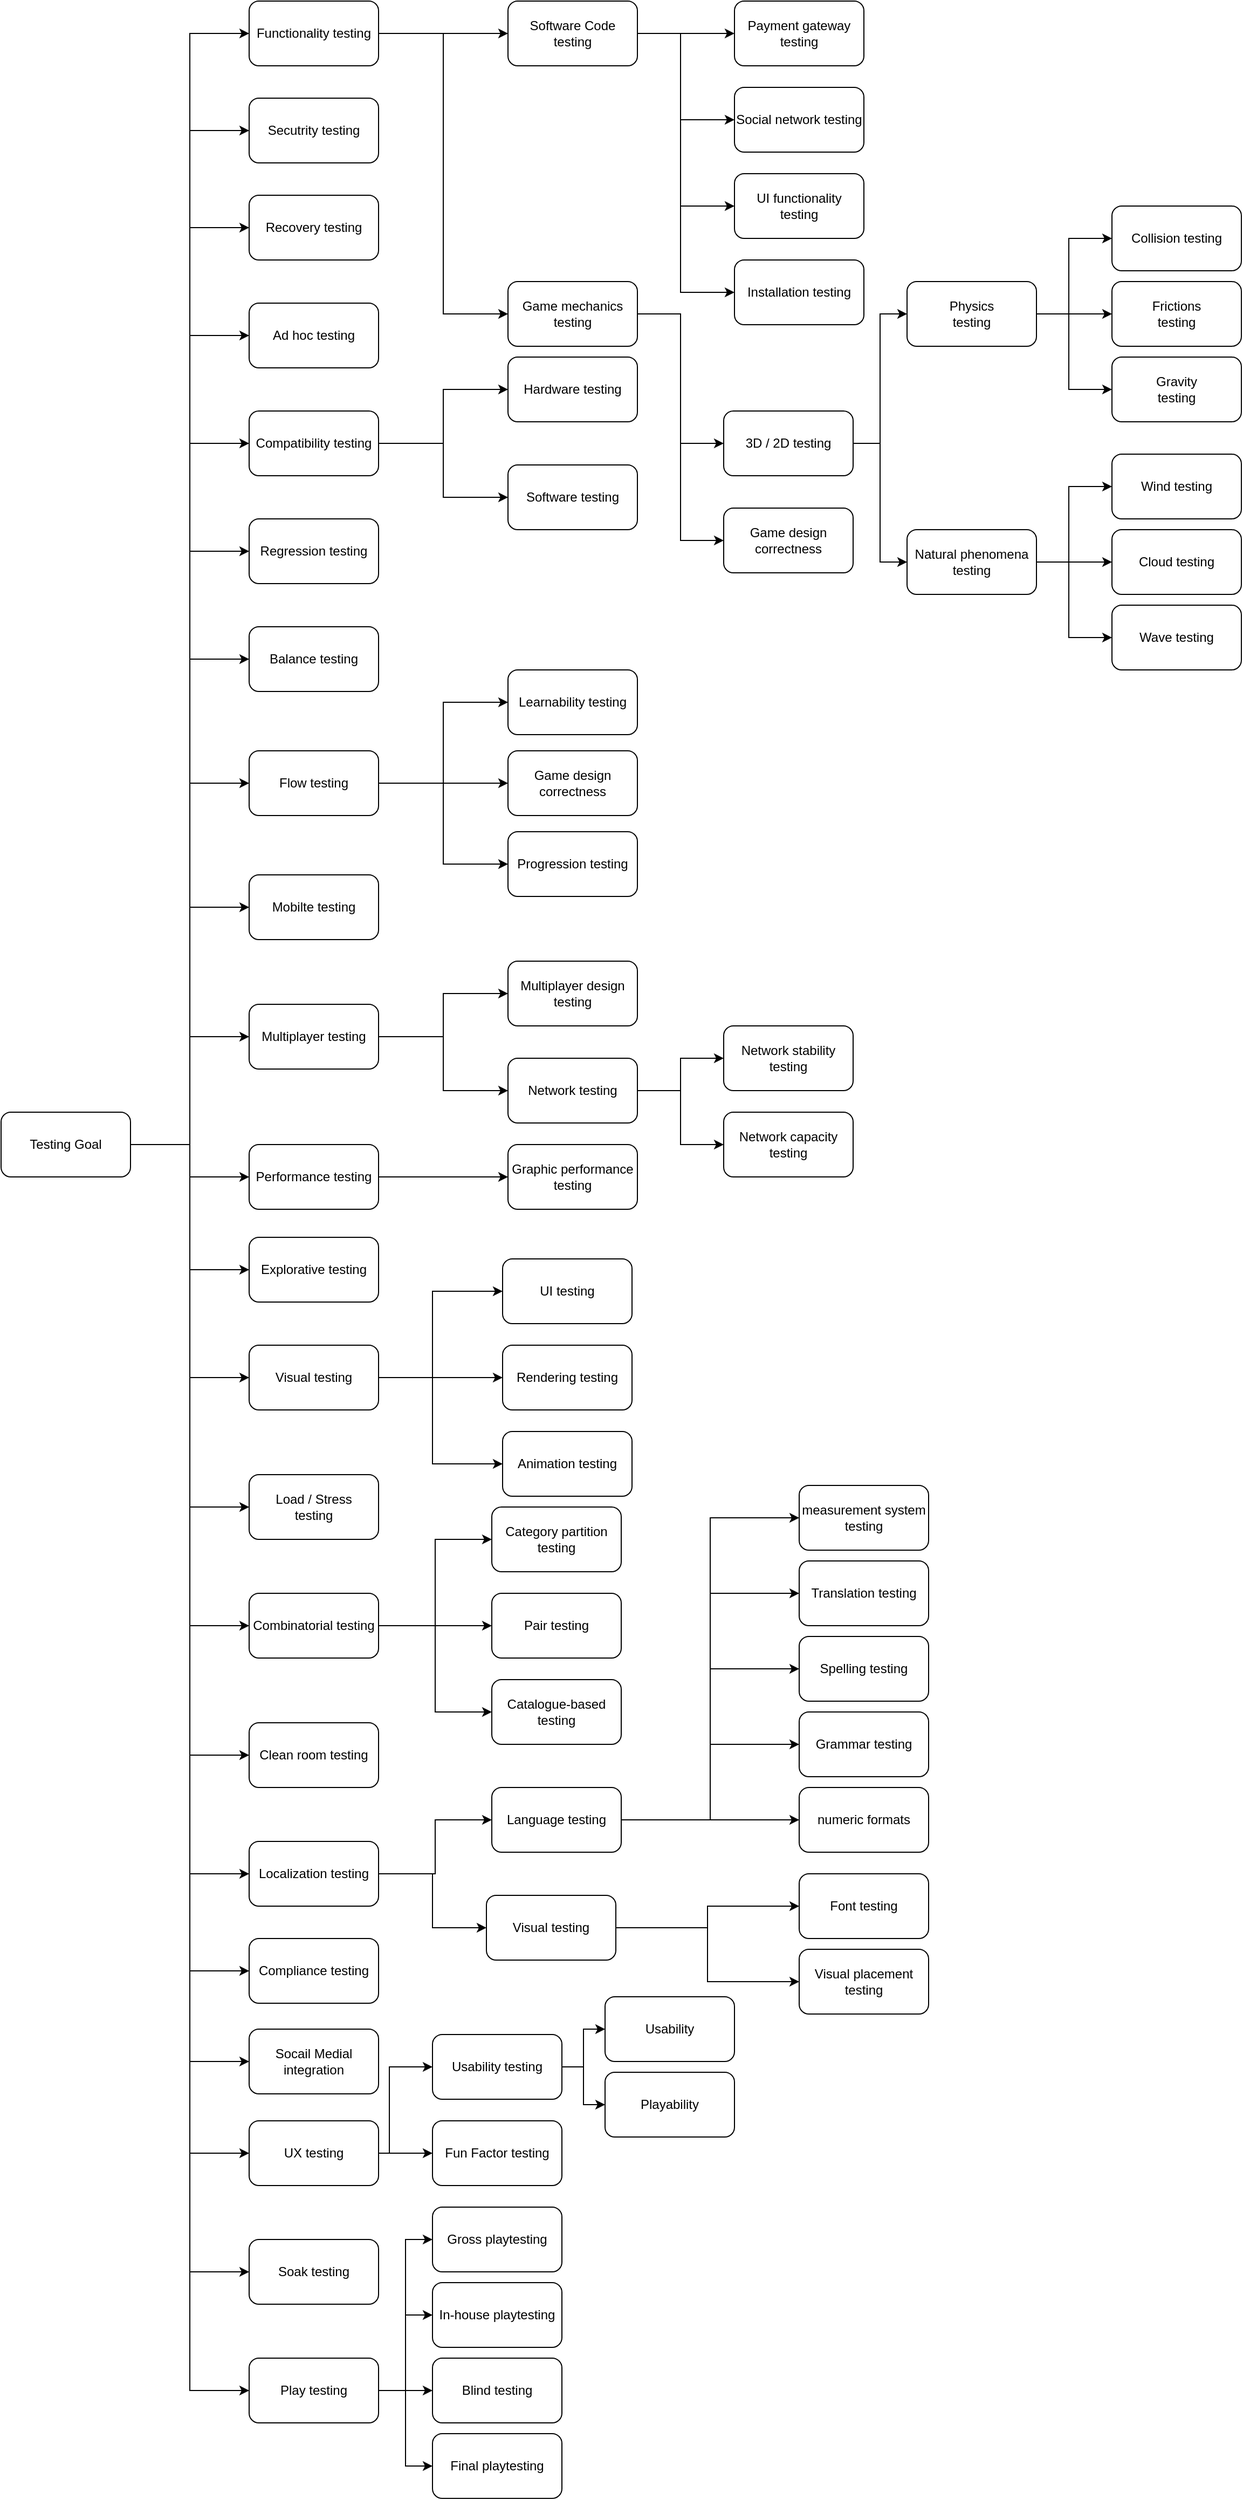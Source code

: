 <mxfile version="21.5.2" type="github">
  <diagram name="Page-1" id="cM-O7VzIuI8APUyh6PXv">
    <mxGraphModel dx="2580" dy="1861" grid="1" gridSize="10" guides="1" tooltips="1" connect="1" arrows="1" fold="1" page="1" pageScale="1" pageWidth="1169" pageHeight="827" math="0" shadow="0">
      <root>
        <mxCell id="0" />
        <mxCell id="1" parent="0" />
        <mxCell id="hfoDs-c5PxvxWzJKswEb-203" style="edgeStyle=orthogonalEdgeStyle;rounded=0;orthogonalLoop=1;jettySize=auto;html=1;entryX=0;entryY=0.5;entryDx=0;entryDy=0;" edge="1" parent="1" source="hfoDs-c5PxvxWzJKswEb-1" target="hfoDs-c5PxvxWzJKswEb-105">
          <mxGeometry relative="1" as="geometry" />
        </mxCell>
        <mxCell id="hfoDs-c5PxvxWzJKswEb-204" style="edgeStyle=orthogonalEdgeStyle;rounded=0;orthogonalLoop=1;jettySize=auto;html=1;entryX=0;entryY=0.5;entryDx=0;entryDy=0;" edge="1" parent="1" source="hfoDs-c5PxvxWzJKswEb-1" target="hfoDs-c5PxvxWzJKswEb-71">
          <mxGeometry relative="1" as="geometry" />
        </mxCell>
        <mxCell id="hfoDs-c5PxvxWzJKswEb-205" style="edgeStyle=orthogonalEdgeStyle;rounded=0;orthogonalLoop=1;jettySize=auto;html=1;entryX=0;entryY=0.5;entryDx=0;entryDy=0;" edge="1" parent="1" source="hfoDs-c5PxvxWzJKswEb-1" target="hfoDs-c5PxvxWzJKswEb-103">
          <mxGeometry relative="1" as="geometry" />
        </mxCell>
        <mxCell id="hfoDs-c5PxvxWzJKswEb-206" style="edgeStyle=orthogonalEdgeStyle;rounded=0;orthogonalLoop=1;jettySize=auto;html=1;entryX=0;entryY=0.5;entryDx=0;entryDy=0;" edge="1" parent="1" source="hfoDs-c5PxvxWzJKswEb-1" target="hfoDs-c5PxvxWzJKswEb-56">
          <mxGeometry relative="1" as="geometry" />
        </mxCell>
        <mxCell id="hfoDs-c5PxvxWzJKswEb-207" style="edgeStyle=orthogonalEdgeStyle;rounded=0;orthogonalLoop=1;jettySize=auto;html=1;entryX=0;entryY=0.5;entryDx=0;entryDy=0;" edge="1" parent="1" source="hfoDs-c5PxvxWzJKswEb-1" target="hfoDs-c5PxvxWzJKswEb-59">
          <mxGeometry relative="1" as="geometry" />
        </mxCell>
        <mxCell id="hfoDs-c5PxvxWzJKswEb-208" style="edgeStyle=orthogonalEdgeStyle;rounded=0;orthogonalLoop=1;jettySize=auto;html=1;entryX=0;entryY=0.5;entryDx=0;entryDy=0;" edge="1" parent="1" source="hfoDs-c5PxvxWzJKswEb-1" target="hfoDs-c5PxvxWzJKswEb-167">
          <mxGeometry relative="1" as="geometry" />
        </mxCell>
        <mxCell id="hfoDs-c5PxvxWzJKswEb-209" style="edgeStyle=orthogonalEdgeStyle;rounded=0;orthogonalLoop=1;jettySize=auto;html=1;entryX=0;entryY=0.5;entryDx=0;entryDy=0;" edge="1" parent="1" source="hfoDs-c5PxvxWzJKswEb-1" target="hfoDs-c5PxvxWzJKswEb-189">
          <mxGeometry relative="1" as="geometry" />
        </mxCell>
        <mxCell id="hfoDs-c5PxvxWzJKswEb-210" style="edgeStyle=orthogonalEdgeStyle;rounded=0;orthogonalLoop=1;jettySize=auto;html=1;entryX=0;entryY=0.5;entryDx=0;entryDy=0;" edge="1" parent="1" source="hfoDs-c5PxvxWzJKswEb-1" target="hfoDs-c5PxvxWzJKswEb-193">
          <mxGeometry relative="1" as="geometry" />
        </mxCell>
        <mxCell id="hfoDs-c5PxvxWzJKswEb-211" style="edgeStyle=orthogonalEdgeStyle;rounded=0;orthogonalLoop=1;jettySize=auto;html=1;entryX=0;entryY=0.5;entryDx=0;entryDy=0;" edge="1" parent="1" source="hfoDs-c5PxvxWzJKswEb-1" target="hfoDs-c5PxvxWzJKswEb-194">
          <mxGeometry relative="1" as="geometry" />
        </mxCell>
        <mxCell id="hfoDs-c5PxvxWzJKswEb-212" style="edgeStyle=orthogonalEdgeStyle;rounded=0;orthogonalLoop=1;jettySize=auto;html=1;entryX=0;entryY=0.5;entryDx=0;entryDy=0;" edge="1" parent="1" source="hfoDs-c5PxvxWzJKswEb-1" target="hfoDs-c5PxvxWzJKswEb-2">
          <mxGeometry relative="1" as="geometry" />
        </mxCell>
        <mxCell id="hfoDs-c5PxvxWzJKswEb-213" style="edgeStyle=orthogonalEdgeStyle;rounded=0;orthogonalLoop=1;jettySize=auto;html=1;entryX=0;entryY=0.5;entryDx=0;entryDy=0;" edge="1" parent="1" source="hfoDs-c5PxvxWzJKswEb-1" target="hfoDs-c5PxvxWzJKswEb-111">
          <mxGeometry relative="1" as="geometry" />
        </mxCell>
        <mxCell id="hfoDs-c5PxvxWzJKswEb-214" style="edgeStyle=orthogonalEdgeStyle;rounded=0;orthogonalLoop=1;jettySize=auto;html=1;entryX=0;entryY=0.5;entryDx=0;entryDy=0;" edge="1" parent="1" source="hfoDs-c5PxvxWzJKswEb-1" target="hfoDs-c5PxvxWzJKswEb-113">
          <mxGeometry relative="1" as="geometry" />
        </mxCell>
        <mxCell id="hfoDs-c5PxvxWzJKswEb-215" style="edgeStyle=orthogonalEdgeStyle;rounded=0;orthogonalLoop=1;jettySize=auto;html=1;entryX=0;entryY=0.5;entryDx=0;entryDy=0;" edge="1" parent="1" source="hfoDs-c5PxvxWzJKswEb-1" target="hfoDs-c5PxvxWzJKswEb-137">
          <mxGeometry relative="1" as="geometry" />
        </mxCell>
        <mxCell id="hfoDs-c5PxvxWzJKswEb-216" style="edgeStyle=orthogonalEdgeStyle;rounded=0;orthogonalLoop=1;jettySize=auto;html=1;entryX=0;entryY=0.5;entryDx=0;entryDy=0;" edge="1" parent="1" source="hfoDs-c5PxvxWzJKswEb-1" target="hfoDs-c5PxvxWzJKswEb-122">
          <mxGeometry relative="1" as="geometry" />
        </mxCell>
        <mxCell id="hfoDs-c5PxvxWzJKswEb-217" style="edgeStyle=orthogonalEdgeStyle;rounded=0;orthogonalLoop=1;jettySize=auto;html=1;entryX=0;entryY=0.5;entryDx=0;entryDy=0;" edge="1" parent="1" source="hfoDs-c5PxvxWzJKswEb-1" target="hfoDs-c5PxvxWzJKswEb-171">
          <mxGeometry relative="1" as="geometry" />
        </mxCell>
        <mxCell id="hfoDs-c5PxvxWzJKswEb-218" style="edgeStyle=orthogonalEdgeStyle;rounded=0;orthogonalLoop=1;jettySize=auto;html=1;entryX=0;entryY=0.5;entryDx=0;entryDy=0;" edge="1" parent="1" source="hfoDs-c5PxvxWzJKswEb-1" target="hfoDs-c5PxvxWzJKswEb-139">
          <mxGeometry relative="1" as="geometry" />
        </mxCell>
        <mxCell id="hfoDs-c5PxvxWzJKswEb-219" style="edgeStyle=orthogonalEdgeStyle;rounded=0;orthogonalLoop=1;jettySize=auto;html=1;entryX=0;entryY=0.5;entryDx=0;entryDy=0;" edge="1" parent="1" source="hfoDs-c5PxvxWzJKswEb-1" target="hfoDs-c5PxvxWzJKswEb-191">
          <mxGeometry relative="1" as="geometry" />
        </mxCell>
        <mxCell id="hfoDs-c5PxvxWzJKswEb-220" style="edgeStyle=orthogonalEdgeStyle;rounded=0;orthogonalLoop=1;jettySize=auto;html=1;entryX=0;entryY=0.5;entryDx=0;entryDy=0;" edge="1" parent="1" source="hfoDs-c5PxvxWzJKswEb-1" target="hfoDs-c5PxvxWzJKswEb-187">
          <mxGeometry relative="1" as="geometry" />
        </mxCell>
        <mxCell id="hfoDs-c5PxvxWzJKswEb-221" style="edgeStyle=orthogonalEdgeStyle;rounded=0;orthogonalLoop=1;jettySize=auto;html=1;entryX=0;entryY=0.5;entryDx=0;entryDy=0;" edge="1" parent="1" source="hfoDs-c5PxvxWzJKswEb-1" target="hfoDs-c5PxvxWzJKswEb-84">
          <mxGeometry relative="1" as="geometry" />
        </mxCell>
        <mxCell id="hfoDs-c5PxvxWzJKswEb-222" style="edgeStyle=orthogonalEdgeStyle;rounded=0;orthogonalLoop=1;jettySize=auto;html=1;entryX=0;entryY=0.5;entryDx=0;entryDy=0;" edge="1" parent="1" source="hfoDs-c5PxvxWzJKswEb-1" target="hfoDs-c5PxvxWzJKswEb-185">
          <mxGeometry relative="1" as="geometry" />
        </mxCell>
        <mxCell id="hfoDs-c5PxvxWzJKswEb-223" style="edgeStyle=orthogonalEdgeStyle;rounded=0;orthogonalLoop=1;jettySize=auto;html=1;entryX=0;entryY=0.5;entryDx=0;entryDy=0;" edge="1" parent="1" source="hfoDs-c5PxvxWzJKswEb-1" target="hfoDs-c5PxvxWzJKswEb-173">
          <mxGeometry relative="1" as="geometry" />
        </mxCell>
        <mxCell id="hfoDs-c5PxvxWzJKswEb-227" style="edgeStyle=orthogonalEdgeStyle;rounded=0;orthogonalLoop=1;jettySize=auto;html=1;entryX=0;entryY=0.5;entryDx=0;entryDy=0;" edge="1" parent="1" source="hfoDs-c5PxvxWzJKswEb-1" target="hfoDs-c5PxvxWzJKswEb-61">
          <mxGeometry relative="1" as="geometry" />
        </mxCell>
        <mxCell id="hfoDs-c5PxvxWzJKswEb-1" value="Testing Goal" style="rounded=1;whiteSpace=wrap;html=1;" vertex="1" parent="1">
          <mxGeometry x="10" y="300" width="120" height="60" as="geometry" />
        </mxCell>
        <mxCell id="hfoDs-c5PxvxWzJKswEb-5" value="" style="edgeStyle=orthogonalEdgeStyle;rounded=0;orthogonalLoop=1;jettySize=auto;html=1;" edge="1" parent="1" source="hfoDs-c5PxvxWzJKswEb-2" target="hfoDs-c5PxvxWzJKswEb-4">
          <mxGeometry relative="1" as="geometry" />
        </mxCell>
        <mxCell id="hfoDs-c5PxvxWzJKswEb-200" style="edgeStyle=orthogonalEdgeStyle;rounded=0;orthogonalLoop=1;jettySize=auto;html=1;entryX=0;entryY=0.5;entryDx=0;entryDy=0;" edge="1" parent="1" source="hfoDs-c5PxvxWzJKswEb-2" target="hfoDs-c5PxvxWzJKswEb-6">
          <mxGeometry relative="1" as="geometry" />
        </mxCell>
        <mxCell id="hfoDs-c5PxvxWzJKswEb-2" value="Functionality testing" style="rounded=1;whiteSpace=wrap;html=1;" vertex="1" parent="1">
          <mxGeometry x="240" y="-730" width="120" height="60" as="geometry" />
        </mxCell>
        <mxCell id="hfoDs-c5PxvxWzJKswEb-37" value="" style="edgeStyle=orthogonalEdgeStyle;rounded=0;orthogonalLoop=1;jettySize=auto;html=1;" edge="1" parent="1" source="hfoDs-c5PxvxWzJKswEb-4" target="hfoDs-c5PxvxWzJKswEb-36">
          <mxGeometry relative="1" as="geometry" />
        </mxCell>
        <mxCell id="hfoDs-c5PxvxWzJKswEb-41" value="" style="edgeStyle=orthogonalEdgeStyle;rounded=0;orthogonalLoop=1;jettySize=auto;html=1;" edge="1" parent="1" source="hfoDs-c5PxvxWzJKswEb-4" target="hfoDs-c5PxvxWzJKswEb-40">
          <mxGeometry relative="1" as="geometry">
            <Array as="points">
              <mxPoint x="640" y="-700" />
              <mxPoint x="640" y="-540" />
            </Array>
          </mxGeometry>
        </mxCell>
        <mxCell id="hfoDs-c5PxvxWzJKswEb-52" value="" style="edgeStyle=orthogonalEdgeStyle;rounded=0;orthogonalLoop=1;jettySize=auto;html=1;" edge="1" parent="1" source="hfoDs-c5PxvxWzJKswEb-4" target="hfoDs-c5PxvxWzJKswEb-51">
          <mxGeometry relative="1" as="geometry">
            <Array as="points">
              <mxPoint x="640" y="-700" />
              <mxPoint x="640" y="-620" />
            </Array>
          </mxGeometry>
        </mxCell>
        <mxCell id="hfoDs-c5PxvxWzJKswEb-55" value="" style="edgeStyle=orthogonalEdgeStyle;rounded=0;orthogonalLoop=1;jettySize=auto;html=1;" edge="1" parent="1" source="hfoDs-c5PxvxWzJKswEb-4" target="hfoDs-c5PxvxWzJKswEb-54">
          <mxGeometry relative="1" as="geometry">
            <Array as="points">
              <mxPoint x="640" y="-700" />
              <mxPoint x="640" y="-460" />
            </Array>
          </mxGeometry>
        </mxCell>
        <mxCell id="hfoDs-c5PxvxWzJKswEb-4" value="Software Code&lt;br&gt;testing" style="rounded=1;whiteSpace=wrap;html=1;" vertex="1" parent="1">
          <mxGeometry x="480" y="-730" width="120" height="60" as="geometry" />
        </mxCell>
        <mxCell id="hfoDs-c5PxvxWzJKswEb-201" style="edgeStyle=orthogonalEdgeStyle;rounded=0;orthogonalLoop=1;jettySize=auto;html=1;entryX=0;entryY=0.5;entryDx=0;entryDy=0;" edge="1" parent="1" source="hfoDs-c5PxvxWzJKswEb-6" target="hfoDs-c5PxvxWzJKswEb-23">
          <mxGeometry relative="1" as="geometry" />
        </mxCell>
        <mxCell id="hfoDs-c5PxvxWzJKswEb-202" style="edgeStyle=orthogonalEdgeStyle;rounded=0;orthogonalLoop=1;jettySize=auto;html=1;entryX=0;entryY=0.5;entryDx=0;entryDy=0;" edge="1" parent="1" source="hfoDs-c5PxvxWzJKswEb-6" target="hfoDs-c5PxvxWzJKswEb-121">
          <mxGeometry relative="1" as="geometry" />
        </mxCell>
        <mxCell id="hfoDs-c5PxvxWzJKswEb-6" value="Game mechanics testing" style="rounded=1;whiteSpace=wrap;html=1;" vertex="1" parent="1">
          <mxGeometry x="480" y="-470" width="120" height="60" as="geometry" />
        </mxCell>
        <mxCell id="hfoDs-c5PxvxWzJKswEb-14" value="" style="edgeStyle=orthogonalEdgeStyle;rounded=0;orthogonalLoop=1;jettySize=auto;html=1;entryX=0;entryY=0.5;entryDx=0;entryDy=0;" edge="1" parent="1" source="hfoDs-c5PxvxWzJKswEb-10" target="hfoDs-c5PxvxWzJKswEb-15">
          <mxGeometry relative="1" as="geometry">
            <Array as="points">
              <mxPoint x="1010" y="-440" />
              <mxPoint x="1010" y="-440" />
            </Array>
          </mxGeometry>
        </mxCell>
        <mxCell id="hfoDs-c5PxvxWzJKswEb-17" value="" style="edgeStyle=orthogonalEdgeStyle;rounded=0;orthogonalLoop=1;jettySize=auto;html=1;entryX=0;entryY=0.5;entryDx=0;entryDy=0;" edge="1" parent="1" source="hfoDs-c5PxvxWzJKswEb-10" target="hfoDs-c5PxvxWzJKswEb-13">
          <mxGeometry relative="1" as="geometry">
            <Array as="points">
              <mxPoint x="1000" y="-440" />
              <mxPoint x="1000" y="-510" />
            </Array>
          </mxGeometry>
        </mxCell>
        <mxCell id="hfoDs-c5PxvxWzJKswEb-19" value="" style="edgeStyle=orthogonalEdgeStyle;rounded=0;orthogonalLoop=1;jettySize=auto;html=1;exitX=1;exitY=0.5;exitDx=0;exitDy=0;entryX=0;entryY=0.5;entryDx=0;entryDy=0;" edge="1" parent="1" source="hfoDs-c5PxvxWzJKswEb-10" target="hfoDs-c5PxvxWzJKswEb-18">
          <mxGeometry relative="1" as="geometry">
            <Array as="points">
              <mxPoint x="1000" y="-440" />
              <mxPoint x="1000" y="-370" />
            </Array>
          </mxGeometry>
        </mxCell>
        <mxCell id="hfoDs-c5PxvxWzJKswEb-10" value="Physics&lt;br&gt;testing" style="rounded=1;whiteSpace=wrap;html=1;" vertex="1" parent="1">
          <mxGeometry x="850" y="-470" width="120" height="60" as="geometry" />
        </mxCell>
        <mxCell id="hfoDs-c5PxvxWzJKswEb-13" value="Collision testing" style="rounded=1;whiteSpace=wrap;html=1;" vertex="1" parent="1">
          <mxGeometry x="1040" y="-540" width="120" height="60" as="geometry" />
        </mxCell>
        <mxCell id="hfoDs-c5PxvxWzJKswEb-15" value="Frictions&lt;br&gt;testing" style="rounded=1;whiteSpace=wrap;html=1;" vertex="1" parent="1">
          <mxGeometry x="1040" y="-470" width="120" height="60" as="geometry" />
        </mxCell>
        <mxCell id="hfoDs-c5PxvxWzJKswEb-18" value="Gravity&lt;br&gt;testing" style="rounded=1;whiteSpace=wrap;html=1;" vertex="1" parent="1">
          <mxGeometry x="1040" y="-400" width="120" height="60" as="geometry" />
        </mxCell>
        <mxCell id="hfoDs-c5PxvxWzJKswEb-127" style="edgeStyle=orthogonalEdgeStyle;rounded=0;orthogonalLoop=1;jettySize=auto;html=1;entryX=0;entryY=0.5;entryDx=0;entryDy=0;" edge="1" parent="1" source="hfoDs-c5PxvxWzJKswEb-23" target="hfoDs-c5PxvxWzJKswEb-29">
          <mxGeometry relative="1" as="geometry" />
        </mxCell>
        <mxCell id="hfoDs-c5PxvxWzJKswEb-128" style="edgeStyle=orthogonalEdgeStyle;rounded=0;orthogonalLoop=1;jettySize=auto;html=1;entryX=0;entryY=0.5;entryDx=0;entryDy=0;" edge="1" parent="1" source="hfoDs-c5PxvxWzJKswEb-23" target="hfoDs-c5PxvxWzJKswEb-10">
          <mxGeometry relative="1" as="geometry" />
        </mxCell>
        <mxCell id="hfoDs-c5PxvxWzJKswEb-23" value="3D / 2D testing" style="rounded=1;whiteSpace=wrap;html=1;" vertex="1" parent="1">
          <mxGeometry x="680" y="-350" width="120" height="60" as="geometry" />
        </mxCell>
        <mxCell id="hfoDs-c5PxvxWzJKswEb-26" value="" style="edgeStyle=orthogonalEdgeStyle;rounded=0;orthogonalLoop=1;jettySize=auto;html=1;" edge="1" parent="1" source="hfoDs-c5PxvxWzJKswEb-29" target="hfoDs-c5PxvxWzJKswEb-30">
          <mxGeometry relative="1" as="geometry">
            <Array as="points">
              <mxPoint x="1000" y="-210" />
              <mxPoint x="1000" y="-280" />
            </Array>
          </mxGeometry>
        </mxCell>
        <mxCell id="hfoDs-c5PxvxWzJKswEb-27" value="" style="edgeStyle=orthogonalEdgeStyle;rounded=0;orthogonalLoop=1;jettySize=auto;html=1;" edge="1" parent="1" source="hfoDs-c5PxvxWzJKswEb-29" target="hfoDs-c5PxvxWzJKswEb-31">
          <mxGeometry relative="1" as="geometry">
            <Array as="points">
              <mxPoint x="1030" y="-210" />
              <mxPoint x="1030" y="-210" />
            </Array>
          </mxGeometry>
        </mxCell>
        <mxCell id="hfoDs-c5PxvxWzJKswEb-28" value="" style="edgeStyle=orthogonalEdgeStyle;rounded=0;orthogonalLoop=1;jettySize=auto;html=1;exitX=1;exitY=0.5;exitDx=0;exitDy=0;entryX=0;entryY=0.5;entryDx=0;entryDy=0;" edge="1" parent="1" source="hfoDs-c5PxvxWzJKswEb-29" target="hfoDs-c5PxvxWzJKswEb-32">
          <mxGeometry relative="1" as="geometry">
            <Array as="points">
              <mxPoint x="1000" y="-210" />
              <mxPoint x="1000" y="-140" />
            </Array>
          </mxGeometry>
        </mxCell>
        <mxCell id="hfoDs-c5PxvxWzJKswEb-29" value="Natural phenomena&lt;br&gt;testing" style="rounded=1;whiteSpace=wrap;html=1;" vertex="1" parent="1">
          <mxGeometry x="850" y="-240" width="120" height="60" as="geometry" />
        </mxCell>
        <mxCell id="hfoDs-c5PxvxWzJKswEb-30" value="Wind testing" style="rounded=1;whiteSpace=wrap;html=1;" vertex="1" parent="1">
          <mxGeometry x="1040" y="-310" width="120" height="60" as="geometry" />
        </mxCell>
        <mxCell id="hfoDs-c5PxvxWzJKswEb-31" value="Cloud testing" style="rounded=1;whiteSpace=wrap;html=1;" vertex="1" parent="1">
          <mxGeometry x="1040" y="-240" width="120" height="60" as="geometry" />
        </mxCell>
        <mxCell id="hfoDs-c5PxvxWzJKswEb-32" value="Wave testing" style="rounded=1;whiteSpace=wrap;html=1;" vertex="1" parent="1">
          <mxGeometry x="1040" y="-170" width="120" height="60" as="geometry" />
        </mxCell>
        <mxCell id="hfoDs-c5PxvxWzJKswEb-36" value="Payment gateway testing" style="rounded=1;whiteSpace=wrap;html=1;" vertex="1" parent="1">
          <mxGeometry x="690" y="-730" width="120" height="60" as="geometry" />
        </mxCell>
        <mxCell id="hfoDs-c5PxvxWzJKswEb-40" value="UI functionality&lt;br style=&quot;border-color: var(--border-color);&quot;&gt;testing" style="rounded=1;whiteSpace=wrap;html=1;" vertex="1" parent="1">
          <mxGeometry x="690" y="-570" width="120" height="60" as="geometry" />
        </mxCell>
        <mxCell id="hfoDs-c5PxvxWzJKswEb-51" value="Social network testing" style="rounded=1;whiteSpace=wrap;html=1;" vertex="1" parent="1">
          <mxGeometry x="690" y="-650" width="120" height="60" as="geometry" />
        </mxCell>
        <mxCell id="hfoDs-c5PxvxWzJKswEb-54" value="Installation testing" style="rounded=1;whiteSpace=wrap;html=1;" vertex="1" parent="1">
          <mxGeometry x="690" y="-490" width="120" height="60" as="geometry" />
        </mxCell>
        <mxCell id="hfoDs-c5PxvxWzJKswEb-56" value="Balance testing" style="rounded=1;whiteSpace=wrap;html=1;" vertex="1" parent="1">
          <mxGeometry x="240" y="-150" width="120" height="60" as="geometry" />
        </mxCell>
        <mxCell id="hfoDs-c5PxvxWzJKswEb-59" value="Regression testing" style="rounded=1;whiteSpace=wrap;html=1;" vertex="1" parent="1">
          <mxGeometry x="240" y="-250" width="120" height="60" as="geometry" />
        </mxCell>
        <mxCell id="hfoDs-c5PxvxWzJKswEb-197" style="edgeStyle=orthogonalEdgeStyle;rounded=0;orthogonalLoop=1;jettySize=auto;html=1;entryX=0;entryY=0.5;entryDx=0;entryDy=0;" edge="1" parent="1" source="hfoDs-c5PxvxWzJKswEb-61" target="hfoDs-c5PxvxWzJKswEb-63">
          <mxGeometry relative="1" as="geometry" />
        </mxCell>
        <mxCell id="hfoDs-c5PxvxWzJKswEb-198" style="edgeStyle=orthogonalEdgeStyle;rounded=0;orthogonalLoop=1;jettySize=auto;html=1;entryX=0;entryY=0.5;entryDx=0;entryDy=0;" edge="1" parent="1" source="hfoDs-c5PxvxWzJKswEb-61" target="hfoDs-c5PxvxWzJKswEb-67">
          <mxGeometry relative="1" as="geometry" />
        </mxCell>
        <mxCell id="hfoDs-c5PxvxWzJKswEb-199" style="edgeStyle=orthogonalEdgeStyle;rounded=0;orthogonalLoop=1;jettySize=auto;html=1;entryX=0;entryY=0.5;entryDx=0;entryDy=0;" edge="1" parent="1" source="hfoDs-c5PxvxWzJKswEb-61" target="hfoDs-c5PxvxWzJKswEb-65">
          <mxGeometry relative="1" as="geometry" />
        </mxCell>
        <mxCell id="hfoDs-c5PxvxWzJKswEb-61" value="Flow testing" style="rounded=1;whiteSpace=wrap;html=1;" vertex="1" parent="1">
          <mxGeometry x="240" y="-35" width="120" height="60" as="geometry" />
        </mxCell>
        <mxCell id="hfoDs-c5PxvxWzJKswEb-63" value="Learnability testing" style="rounded=1;whiteSpace=wrap;html=1;" vertex="1" parent="1">
          <mxGeometry x="480" y="-110" width="120" height="60" as="geometry" />
        </mxCell>
        <mxCell id="hfoDs-c5PxvxWzJKswEb-65" value="Progression testing" style="rounded=1;whiteSpace=wrap;html=1;" vertex="1" parent="1">
          <mxGeometry x="480" y="40" width="120" height="60" as="geometry" />
        </mxCell>
        <mxCell id="hfoDs-c5PxvxWzJKswEb-67" value="Game design correctness" style="rounded=1;whiteSpace=wrap;html=1;" vertex="1" parent="1">
          <mxGeometry x="480" y="-35" width="120" height="60" as="geometry" />
        </mxCell>
        <mxCell id="hfoDs-c5PxvxWzJKswEb-74" value="" style="edgeStyle=orthogonalEdgeStyle;rounded=0;orthogonalLoop=1;jettySize=auto;html=1;" edge="1" parent="1" source="hfoDs-c5PxvxWzJKswEb-71" target="hfoDs-c5PxvxWzJKswEb-73">
          <mxGeometry relative="1" as="geometry" />
        </mxCell>
        <mxCell id="hfoDs-c5PxvxWzJKswEb-76" value="" style="edgeStyle=orthogonalEdgeStyle;rounded=0;orthogonalLoop=1;jettySize=auto;html=1;" edge="1" parent="1" source="hfoDs-c5PxvxWzJKswEb-71" target="hfoDs-c5PxvxWzJKswEb-75">
          <mxGeometry relative="1" as="geometry" />
        </mxCell>
        <mxCell id="hfoDs-c5PxvxWzJKswEb-71" value="Multiplayer testing" style="rounded=1;whiteSpace=wrap;html=1;" vertex="1" parent="1">
          <mxGeometry x="240" y="200" width="120" height="60" as="geometry" />
        </mxCell>
        <mxCell id="hfoDs-c5PxvxWzJKswEb-73" value="Multiplayer design testing" style="rounded=1;whiteSpace=wrap;html=1;" vertex="1" parent="1">
          <mxGeometry x="480" y="160" width="120" height="60" as="geometry" />
        </mxCell>
        <mxCell id="hfoDs-c5PxvxWzJKswEb-78" value="" style="edgeStyle=orthogonalEdgeStyle;rounded=0;orthogonalLoop=1;jettySize=auto;html=1;" edge="1" parent="1" source="hfoDs-c5PxvxWzJKswEb-75" target="hfoDs-c5PxvxWzJKswEb-77">
          <mxGeometry relative="1" as="geometry" />
        </mxCell>
        <mxCell id="hfoDs-c5PxvxWzJKswEb-80" value="" style="edgeStyle=orthogonalEdgeStyle;rounded=0;orthogonalLoop=1;jettySize=auto;html=1;" edge="1" parent="1" source="hfoDs-c5PxvxWzJKswEb-75" target="hfoDs-c5PxvxWzJKswEb-79">
          <mxGeometry relative="1" as="geometry" />
        </mxCell>
        <mxCell id="hfoDs-c5PxvxWzJKswEb-75" value="Network testing" style="rounded=1;whiteSpace=wrap;html=1;" vertex="1" parent="1">
          <mxGeometry x="480" y="250" width="120" height="60" as="geometry" />
        </mxCell>
        <mxCell id="hfoDs-c5PxvxWzJKswEb-77" value="Network stability testing" style="rounded=1;whiteSpace=wrap;html=1;" vertex="1" parent="1">
          <mxGeometry x="680" y="220" width="120" height="60" as="geometry" />
        </mxCell>
        <mxCell id="hfoDs-c5PxvxWzJKswEb-79" value="Network capacity testing" style="rounded=1;whiteSpace=wrap;html=1;" vertex="1" parent="1">
          <mxGeometry x="680" y="300" width="120" height="60" as="geometry" />
        </mxCell>
        <mxCell id="hfoDs-c5PxvxWzJKswEb-87" value="" style="edgeStyle=orthogonalEdgeStyle;rounded=0;orthogonalLoop=1;jettySize=auto;html=1;" edge="1" parent="1" source="hfoDs-c5PxvxWzJKswEb-84" target="hfoDs-c5PxvxWzJKswEb-86">
          <mxGeometry relative="1" as="geometry">
            <Array as="points">
              <mxPoint x="370" y="1265" />
              <mxPoint x="370" y="1185" />
            </Array>
          </mxGeometry>
        </mxCell>
        <mxCell id="hfoDs-c5PxvxWzJKswEb-102" value="" style="edgeStyle=orthogonalEdgeStyle;rounded=0;orthogonalLoop=1;jettySize=auto;html=1;" edge="1" parent="1" source="hfoDs-c5PxvxWzJKswEb-84" target="hfoDs-c5PxvxWzJKswEb-101">
          <mxGeometry relative="1" as="geometry" />
        </mxCell>
        <mxCell id="hfoDs-c5PxvxWzJKswEb-84" value="UX testing" style="rounded=1;whiteSpace=wrap;html=1;" vertex="1" parent="1">
          <mxGeometry x="240" y="1235" width="120" height="60" as="geometry" />
        </mxCell>
        <mxCell id="hfoDs-c5PxvxWzJKswEb-90" value="" style="edgeStyle=orthogonalEdgeStyle;rounded=0;orthogonalLoop=1;jettySize=auto;html=1;" edge="1" parent="1" source="hfoDs-c5PxvxWzJKswEb-86" target="hfoDs-c5PxvxWzJKswEb-89">
          <mxGeometry relative="1" as="geometry" />
        </mxCell>
        <mxCell id="hfoDs-c5PxvxWzJKswEb-92" value="" style="edgeStyle=orthogonalEdgeStyle;rounded=0;orthogonalLoop=1;jettySize=auto;html=1;" edge="1" parent="1" source="hfoDs-c5PxvxWzJKswEb-86" target="hfoDs-c5PxvxWzJKswEb-91">
          <mxGeometry relative="1" as="geometry" />
        </mxCell>
        <mxCell id="hfoDs-c5PxvxWzJKswEb-86" value="Usability testing" style="rounded=1;whiteSpace=wrap;html=1;" vertex="1" parent="1">
          <mxGeometry x="410" y="1155" width="120" height="60" as="geometry" />
        </mxCell>
        <mxCell id="hfoDs-c5PxvxWzJKswEb-89" value="Usability" style="rounded=1;whiteSpace=wrap;html=1;" vertex="1" parent="1">
          <mxGeometry x="570" y="1120" width="120" height="60" as="geometry" />
        </mxCell>
        <mxCell id="hfoDs-c5PxvxWzJKswEb-91" value="Playability" style="rounded=1;whiteSpace=wrap;html=1;" vertex="1" parent="1">
          <mxGeometry x="570" y="1190" width="120" height="60" as="geometry" />
        </mxCell>
        <mxCell id="hfoDs-c5PxvxWzJKswEb-101" value="Fun Factor testing" style="rounded=1;whiteSpace=wrap;html=1;" vertex="1" parent="1">
          <mxGeometry x="410" y="1235" width="120" height="60" as="geometry" />
        </mxCell>
        <mxCell id="hfoDs-c5PxvxWzJKswEb-103" value="Mobilte testing" style="rounded=1;whiteSpace=wrap;html=1;" vertex="1" parent="1">
          <mxGeometry x="240" y="80" width="120" height="60" as="geometry" />
        </mxCell>
        <mxCell id="hfoDs-c5PxvxWzJKswEb-108" value="" style="edgeStyle=orthogonalEdgeStyle;rounded=0;orthogonalLoop=1;jettySize=auto;html=1;" edge="1" parent="1" source="hfoDs-c5PxvxWzJKswEb-105" target="hfoDs-c5PxvxWzJKswEb-107">
          <mxGeometry relative="1" as="geometry" />
        </mxCell>
        <mxCell id="hfoDs-c5PxvxWzJKswEb-105" value="Performance testing" style="rounded=1;whiteSpace=wrap;html=1;" vertex="1" parent="1">
          <mxGeometry x="240" y="330" width="120" height="60" as="geometry" />
        </mxCell>
        <mxCell id="hfoDs-c5PxvxWzJKswEb-107" value="Graphic performance testing" style="rounded=1;whiteSpace=wrap;html=1;" vertex="1" parent="1">
          <mxGeometry x="480" y="330" width="120" height="60" as="geometry" />
        </mxCell>
        <mxCell id="hfoDs-c5PxvxWzJKswEb-111" value="Explorative testing" style="rounded=1;whiteSpace=wrap;html=1;" vertex="1" parent="1">
          <mxGeometry x="240" y="416" width="120" height="60" as="geometry" />
        </mxCell>
        <mxCell id="hfoDs-c5PxvxWzJKswEb-116" value="" style="edgeStyle=orthogonalEdgeStyle;rounded=0;orthogonalLoop=1;jettySize=auto;html=1;" edge="1" parent="1" source="hfoDs-c5PxvxWzJKswEb-113" target="hfoDs-c5PxvxWzJKswEb-115">
          <mxGeometry relative="1" as="geometry">
            <Array as="points">
              <mxPoint x="450" y="546" />
              <mxPoint x="450" y="546" />
            </Array>
          </mxGeometry>
        </mxCell>
        <mxCell id="hfoDs-c5PxvxWzJKswEb-118" value="" style="edgeStyle=orthogonalEdgeStyle;rounded=0;orthogonalLoop=1;jettySize=auto;html=1;" edge="1" parent="1" source="hfoDs-c5PxvxWzJKswEb-113" target="hfoDs-c5PxvxWzJKswEb-117">
          <mxGeometry relative="1" as="geometry">
            <Array as="points">
              <mxPoint x="410" y="546" />
              <mxPoint x="410" y="626" />
            </Array>
          </mxGeometry>
        </mxCell>
        <mxCell id="hfoDs-c5PxvxWzJKswEb-120" value="" style="edgeStyle=orthogonalEdgeStyle;rounded=0;orthogonalLoop=1;jettySize=auto;html=1;" edge="1" parent="1" source="hfoDs-c5PxvxWzJKswEb-113" target="hfoDs-c5PxvxWzJKswEb-119">
          <mxGeometry relative="1" as="geometry">
            <Array as="points">
              <mxPoint x="410" y="546" />
              <mxPoint x="410" y="466" />
            </Array>
          </mxGeometry>
        </mxCell>
        <mxCell id="hfoDs-c5PxvxWzJKswEb-113" value="Visual testing" style="rounded=1;whiteSpace=wrap;html=1;" vertex="1" parent="1">
          <mxGeometry x="240" y="516" width="120" height="60" as="geometry" />
        </mxCell>
        <mxCell id="hfoDs-c5PxvxWzJKswEb-115" value="Rendering testing" style="rounded=1;whiteSpace=wrap;html=1;" vertex="1" parent="1">
          <mxGeometry x="475" y="516" width="120" height="60" as="geometry" />
        </mxCell>
        <mxCell id="hfoDs-c5PxvxWzJKswEb-117" value="Animation testing" style="rounded=1;whiteSpace=wrap;html=1;" vertex="1" parent="1">
          <mxGeometry x="475" y="596" width="120" height="60" as="geometry" />
        </mxCell>
        <mxCell id="hfoDs-c5PxvxWzJKswEb-119" value="UI testing" style="rounded=1;whiteSpace=wrap;html=1;" vertex="1" parent="1">
          <mxGeometry x="475" y="436" width="120" height="60" as="geometry" />
        </mxCell>
        <mxCell id="hfoDs-c5PxvxWzJKswEb-121" value="Game design correctness" style="rounded=1;whiteSpace=wrap;html=1;" vertex="1" parent="1">
          <mxGeometry x="680" y="-260" width="120" height="60" as="geometry" />
        </mxCell>
        <mxCell id="hfoDs-c5PxvxWzJKswEb-134" style="edgeStyle=orthogonalEdgeStyle;rounded=0;orthogonalLoop=1;jettySize=auto;html=1;" edge="1" parent="1" source="hfoDs-c5PxvxWzJKswEb-122" target="hfoDs-c5PxvxWzJKswEb-131">
          <mxGeometry relative="1" as="geometry" />
        </mxCell>
        <mxCell id="hfoDs-c5PxvxWzJKswEb-135" style="edgeStyle=orthogonalEdgeStyle;rounded=0;orthogonalLoop=1;jettySize=auto;html=1;entryX=0;entryY=0.5;entryDx=0;entryDy=0;" edge="1" parent="1" source="hfoDs-c5PxvxWzJKswEb-122" target="hfoDs-c5PxvxWzJKswEb-133">
          <mxGeometry relative="1" as="geometry" />
        </mxCell>
        <mxCell id="hfoDs-c5PxvxWzJKswEb-136" style="edgeStyle=orthogonalEdgeStyle;rounded=0;orthogonalLoop=1;jettySize=auto;html=1;entryX=0;entryY=0.5;entryDx=0;entryDy=0;" edge="1" parent="1" source="hfoDs-c5PxvxWzJKswEb-122" target="hfoDs-c5PxvxWzJKswEb-132">
          <mxGeometry relative="1" as="geometry" />
        </mxCell>
        <mxCell id="hfoDs-c5PxvxWzJKswEb-122" value="Combinatorial testing" style="rounded=1;whiteSpace=wrap;html=1;" vertex="1" parent="1">
          <mxGeometry x="240" y="746" width="120" height="60" as="geometry" />
        </mxCell>
        <mxCell id="hfoDs-c5PxvxWzJKswEb-131" value="Pair testing" style="rounded=1;whiteSpace=wrap;html=1;" vertex="1" parent="1">
          <mxGeometry x="465" y="746" width="120" height="60" as="geometry" />
        </mxCell>
        <mxCell id="hfoDs-c5PxvxWzJKswEb-132" value="Catalogue-based testing" style="rounded=1;whiteSpace=wrap;html=1;" vertex="1" parent="1">
          <mxGeometry x="465" y="826" width="120" height="60" as="geometry" />
        </mxCell>
        <mxCell id="hfoDs-c5PxvxWzJKswEb-133" value="Category partition testing" style="rounded=1;whiteSpace=wrap;html=1;" vertex="1" parent="1">
          <mxGeometry x="465" y="666" width="120" height="60" as="geometry" />
        </mxCell>
        <mxCell id="hfoDs-c5PxvxWzJKswEb-137" value="Load / Stress &lt;br&gt;testing" style="rounded=1;whiteSpace=wrap;html=1;" vertex="1" parent="1">
          <mxGeometry x="240" y="636" width="120" height="60" as="geometry" />
        </mxCell>
        <mxCell id="hfoDs-c5PxvxWzJKswEb-141" value="" style="edgeStyle=orthogonalEdgeStyle;rounded=0;orthogonalLoop=1;jettySize=auto;html=1;" edge="1" parent="1" source="hfoDs-c5PxvxWzJKswEb-139" target="hfoDs-c5PxvxWzJKswEb-140">
          <mxGeometry relative="1" as="geometry" />
        </mxCell>
        <mxCell id="hfoDs-c5PxvxWzJKswEb-157" style="edgeStyle=orthogonalEdgeStyle;rounded=0;orthogonalLoop=1;jettySize=auto;html=1;entryX=0;entryY=0.5;entryDx=0;entryDy=0;" edge="1" parent="1" source="hfoDs-c5PxvxWzJKswEb-139" target="hfoDs-c5PxvxWzJKswEb-154">
          <mxGeometry relative="1" as="geometry" />
        </mxCell>
        <mxCell id="hfoDs-c5PxvxWzJKswEb-139" value="Localization testing" style="rounded=1;whiteSpace=wrap;html=1;" vertex="1" parent="1">
          <mxGeometry x="240" y="976" width="120" height="60" as="geometry" />
        </mxCell>
        <mxCell id="hfoDs-c5PxvxWzJKswEb-148" style="edgeStyle=orthogonalEdgeStyle;rounded=0;orthogonalLoop=1;jettySize=auto;html=1;entryX=0;entryY=0.5;entryDx=0;entryDy=0;" edge="1" parent="1" source="hfoDs-c5PxvxWzJKswEb-140" target="hfoDs-c5PxvxWzJKswEb-142">
          <mxGeometry relative="1" as="geometry" />
        </mxCell>
        <mxCell id="hfoDs-c5PxvxWzJKswEb-149" style="edgeStyle=orthogonalEdgeStyle;rounded=0;orthogonalLoop=1;jettySize=auto;html=1;entryX=0;entryY=0.5;entryDx=0;entryDy=0;" edge="1" parent="1" source="hfoDs-c5PxvxWzJKswEb-140" target="hfoDs-c5PxvxWzJKswEb-144">
          <mxGeometry relative="1" as="geometry" />
        </mxCell>
        <mxCell id="hfoDs-c5PxvxWzJKswEb-150" style="edgeStyle=orthogonalEdgeStyle;rounded=0;orthogonalLoop=1;jettySize=auto;html=1;entryX=0;entryY=0.5;entryDx=0;entryDy=0;" edge="1" parent="1" source="hfoDs-c5PxvxWzJKswEb-140" target="hfoDs-c5PxvxWzJKswEb-145">
          <mxGeometry relative="1" as="geometry" />
        </mxCell>
        <mxCell id="hfoDs-c5PxvxWzJKswEb-155" style="edgeStyle=orthogonalEdgeStyle;rounded=0;orthogonalLoop=1;jettySize=auto;html=1;entryX=0;entryY=0.5;entryDx=0;entryDy=0;" edge="1" parent="1" source="hfoDs-c5PxvxWzJKswEb-140" target="hfoDs-c5PxvxWzJKswEb-147">
          <mxGeometry relative="1" as="geometry" />
        </mxCell>
        <mxCell id="hfoDs-c5PxvxWzJKswEb-156" style="edgeStyle=orthogonalEdgeStyle;rounded=0;orthogonalLoop=1;jettySize=auto;html=1;entryX=0;entryY=0.5;entryDx=0;entryDy=0;" edge="1" parent="1" source="hfoDs-c5PxvxWzJKswEb-140" target="hfoDs-c5PxvxWzJKswEb-146">
          <mxGeometry relative="1" as="geometry" />
        </mxCell>
        <mxCell id="hfoDs-c5PxvxWzJKswEb-140" value="Language testing" style="rounded=1;whiteSpace=wrap;html=1;" vertex="1" parent="1">
          <mxGeometry x="465" y="926" width="120" height="60" as="geometry" />
        </mxCell>
        <mxCell id="hfoDs-c5PxvxWzJKswEb-142" value="Spelling testing" style="rounded=1;whiteSpace=wrap;html=1;" vertex="1" parent="1">
          <mxGeometry x="750" y="786" width="120" height="60" as="geometry" />
        </mxCell>
        <mxCell id="hfoDs-c5PxvxWzJKswEb-144" value="Grammar testing" style="rounded=1;whiteSpace=wrap;html=1;" vertex="1" parent="1">
          <mxGeometry x="750" y="856" width="120" height="60" as="geometry" />
        </mxCell>
        <mxCell id="hfoDs-c5PxvxWzJKswEb-145" value="numeric formats" style="rounded=1;whiteSpace=wrap;html=1;" vertex="1" parent="1">
          <mxGeometry x="750" y="926" width="120" height="60" as="geometry" />
        </mxCell>
        <mxCell id="hfoDs-c5PxvxWzJKswEb-146" value="measurement system testing" style="rounded=1;whiteSpace=wrap;html=1;" vertex="1" parent="1">
          <mxGeometry x="750" y="646" width="120" height="60" as="geometry" />
        </mxCell>
        <mxCell id="hfoDs-c5PxvxWzJKswEb-147" value="Translation testing" style="rounded=1;whiteSpace=wrap;html=1;" vertex="1" parent="1">
          <mxGeometry x="750" y="716" width="120" height="60" as="geometry" />
        </mxCell>
        <mxCell id="hfoDs-c5PxvxWzJKswEb-162" style="edgeStyle=orthogonalEdgeStyle;rounded=0;orthogonalLoop=1;jettySize=auto;html=1;" edge="1" parent="1" source="hfoDs-c5PxvxWzJKswEb-154" target="hfoDs-c5PxvxWzJKswEb-159">
          <mxGeometry relative="1" as="geometry" />
        </mxCell>
        <mxCell id="hfoDs-c5PxvxWzJKswEb-163" style="edgeStyle=orthogonalEdgeStyle;rounded=0;orthogonalLoop=1;jettySize=auto;html=1;entryX=0;entryY=0.5;entryDx=0;entryDy=0;" edge="1" parent="1" source="hfoDs-c5PxvxWzJKswEb-154" target="hfoDs-c5PxvxWzJKswEb-160">
          <mxGeometry relative="1" as="geometry" />
        </mxCell>
        <mxCell id="hfoDs-c5PxvxWzJKswEb-154" value="Visual testing" style="rounded=1;whiteSpace=wrap;html=1;" vertex="1" parent="1">
          <mxGeometry x="460" y="1026" width="120" height="60" as="geometry" />
        </mxCell>
        <mxCell id="hfoDs-c5PxvxWzJKswEb-159" value="Font testing" style="rounded=1;whiteSpace=wrap;html=1;" vertex="1" parent="1">
          <mxGeometry x="750" y="1006" width="120" height="60" as="geometry" />
        </mxCell>
        <mxCell id="hfoDs-c5PxvxWzJKswEb-160" value="Visual placement testing" style="rounded=1;whiteSpace=wrap;html=1;" vertex="1" parent="1">
          <mxGeometry x="750" y="1076" width="120" height="60" as="geometry" />
        </mxCell>
        <mxCell id="hfoDs-c5PxvxWzJKswEb-165" value="" style="edgeStyle=orthogonalEdgeStyle;rounded=0;orthogonalLoop=1;jettySize=auto;html=1;" edge="1" parent="1" source="hfoDs-c5PxvxWzJKswEb-167" target="hfoDs-c5PxvxWzJKswEb-168">
          <mxGeometry relative="1" as="geometry" />
        </mxCell>
        <mxCell id="hfoDs-c5PxvxWzJKswEb-166" style="edgeStyle=orthogonalEdgeStyle;rounded=0;orthogonalLoop=1;jettySize=auto;html=1;entryX=0;entryY=0.5;entryDx=0;entryDy=0;" edge="1" parent="1" source="hfoDs-c5PxvxWzJKswEb-167" target="hfoDs-c5PxvxWzJKswEb-169">
          <mxGeometry relative="1" as="geometry" />
        </mxCell>
        <mxCell id="hfoDs-c5PxvxWzJKswEb-167" value="Compatibility testing" style="rounded=1;whiteSpace=wrap;html=1;" vertex="1" parent="1">
          <mxGeometry x="240" y="-350" width="120" height="60" as="geometry" />
        </mxCell>
        <mxCell id="hfoDs-c5PxvxWzJKswEb-168" value="Hardware testing" style="rounded=1;whiteSpace=wrap;html=1;" vertex="1" parent="1">
          <mxGeometry x="480" y="-400" width="120" height="60" as="geometry" />
        </mxCell>
        <mxCell id="hfoDs-c5PxvxWzJKswEb-169" value="Software testing" style="rounded=1;whiteSpace=wrap;html=1;" vertex="1" parent="1">
          <mxGeometry x="480" y="-300" width="120" height="60" as="geometry" />
        </mxCell>
        <mxCell id="hfoDs-c5PxvxWzJKswEb-171" value="Clean room testing" style="rounded=1;whiteSpace=wrap;html=1;" vertex="1" parent="1">
          <mxGeometry x="240" y="866" width="120" height="60" as="geometry" />
        </mxCell>
        <mxCell id="hfoDs-c5PxvxWzJKswEb-181" style="edgeStyle=orthogonalEdgeStyle;rounded=0;orthogonalLoop=1;jettySize=auto;html=1;entryX=0;entryY=0.5;entryDx=0;entryDy=0;" edge="1" parent="1" source="hfoDs-c5PxvxWzJKswEb-173" target="hfoDs-c5PxvxWzJKswEb-176">
          <mxGeometry relative="1" as="geometry" />
        </mxCell>
        <mxCell id="hfoDs-c5PxvxWzJKswEb-182" style="edgeStyle=orthogonalEdgeStyle;rounded=0;orthogonalLoop=1;jettySize=auto;html=1;entryX=0;entryY=0.5;entryDx=0;entryDy=0;" edge="1" parent="1" source="hfoDs-c5PxvxWzJKswEb-173" target="hfoDs-c5PxvxWzJKswEb-177">
          <mxGeometry relative="1" as="geometry" />
        </mxCell>
        <mxCell id="hfoDs-c5PxvxWzJKswEb-183" style="edgeStyle=orthogonalEdgeStyle;rounded=0;orthogonalLoop=1;jettySize=auto;html=1;entryX=0;entryY=0.5;entryDx=0;entryDy=0;" edge="1" parent="1" source="hfoDs-c5PxvxWzJKswEb-173" target="hfoDs-c5PxvxWzJKswEb-178">
          <mxGeometry relative="1" as="geometry" />
        </mxCell>
        <mxCell id="hfoDs-c5PxvxWzJKswEb-184" style="edgeStyle=orthogonalEdgeStyle;rounded=0;orthogonalLoop=1;jettySize=auto;html=1;entryX=0;entryY=0.5;entryDx=0;entryDy=0;" edge="1" parent="1" source="hfoDs-c5PxvxWzJKswEb-173" target="hfoDs-c5PxvxWzJKswEb-179">
          <mxGeometry relative="1" as="geometry" />
        </mxCell>
        <mxCell id="hfoDs-c5PxvxWzJKswEb-173" value="Play testing" style="rounded=1;whiteSpace=wrap;html=1;" vertex="1" parent="1">
          <mxGeometry x="240" y="1455" width="120" height="60" as="geometry" />
        </mxCell>
        <mxCell id="hfoDs-c5PxvxWzJKswEb-176" value="Gross playtesting" style="rounded=1;whiteSpace=wrap;html=1;" vertex="1" parent="1">
          <mxGeometry x="410" y="1315" width="120" height="60" as="geometry" />
        </mxCell>
        <mxCell id="hfoDs-c5PxvxWzJKswEb-177" value="In-house playtesting" style="rounded=1;whiteSpace=wrap;html=1;" vertex="1" parent="1">
          <mxGeometry x="410" y="1385" width="120" height="60" as="geometry" />
        </mxCell>
        <mxCell id="hfoDs-c5PxvxWzJKswEb-178" value="Blind testing" style="rounded=1;whiteSpace=wrap;html=1;" vertex="1" parent="1">
          <mxGeometry x="410" y="1455" width="120" height="60" as="geometry" />
        </mxCell>
        <mxCell id="hfoDs-c5PxvxWzJKswEb-179" value="Final playtesting" style="rounded=1;whiteSpace=wrap;html=1;" vertex="1" parent="1">
          <mxGeometry x="410" y="1525" width="120" height="60" as="geometry" />
        </mxCell>
        <mxCell id="hfoDs-c5PxvxWzJKswEb-185" value="Soak testing" style="rounded=1;whiteSpace=wrap;html=1;" vertex="1" parent="1">
          <mxGeometry x="240" y="1345" width="120" height="60" as="geometry" />
        </mxCell>
        <mxCell id="hfoDs-c5PxvxWzJKswEb-187" value="Socail Medial integration" style="rounded=1;whiteSpace=wrap;html=1;" vertex="1" parent="1">
          <mxGeometry x="240" y="1150" width="120" height="60" as="geometry" />
        </mxCell>
        <mxCell id="hfoDs-c5PxvxWzJKswEb-189" value="Ad hoc testing" style="rounded=1;whiteSpace=wrap;html=1;" vertex="1" parent="1">
          <mxGeometry x="240" y="-450" width="120" height="60" as="geometry" />
        </mxCell>
        <mxCell id="hfoDs-c5PxvxWzJKswEb-191" value="Compliance testing" style="rounded=1;whiteSpace=wrap;html=1;" vertex="1" parent="1">
          <mxGeometry x="240" y="1066" width="120" height="60" as="geometry" />
        </mxCell>
        <mxCell id="hfoDs-c5PxvxWzJKswEb-193" value="Recovery testing" style="rounded=1;whiteSpace=wrap;html=1;" vertex="1" parent="1">
          <mxGeometry x="240" y="-550" width="120" height="60" as="geometry" />
        </mxCell>
        <mxCell id="hfoDs-c5PxvxWzJKswEb-194" value="Secutrity testing" style="rounded=1;whiteSpace=wrap;html=1;" vertex="1" parent="1">
          <mxGeometry x="240" y="-640" width="120" height="60" as="geometry" />
        </mxCell>
      </root>
    </mxGraphModel>
  </diagram>
</mxfile>

